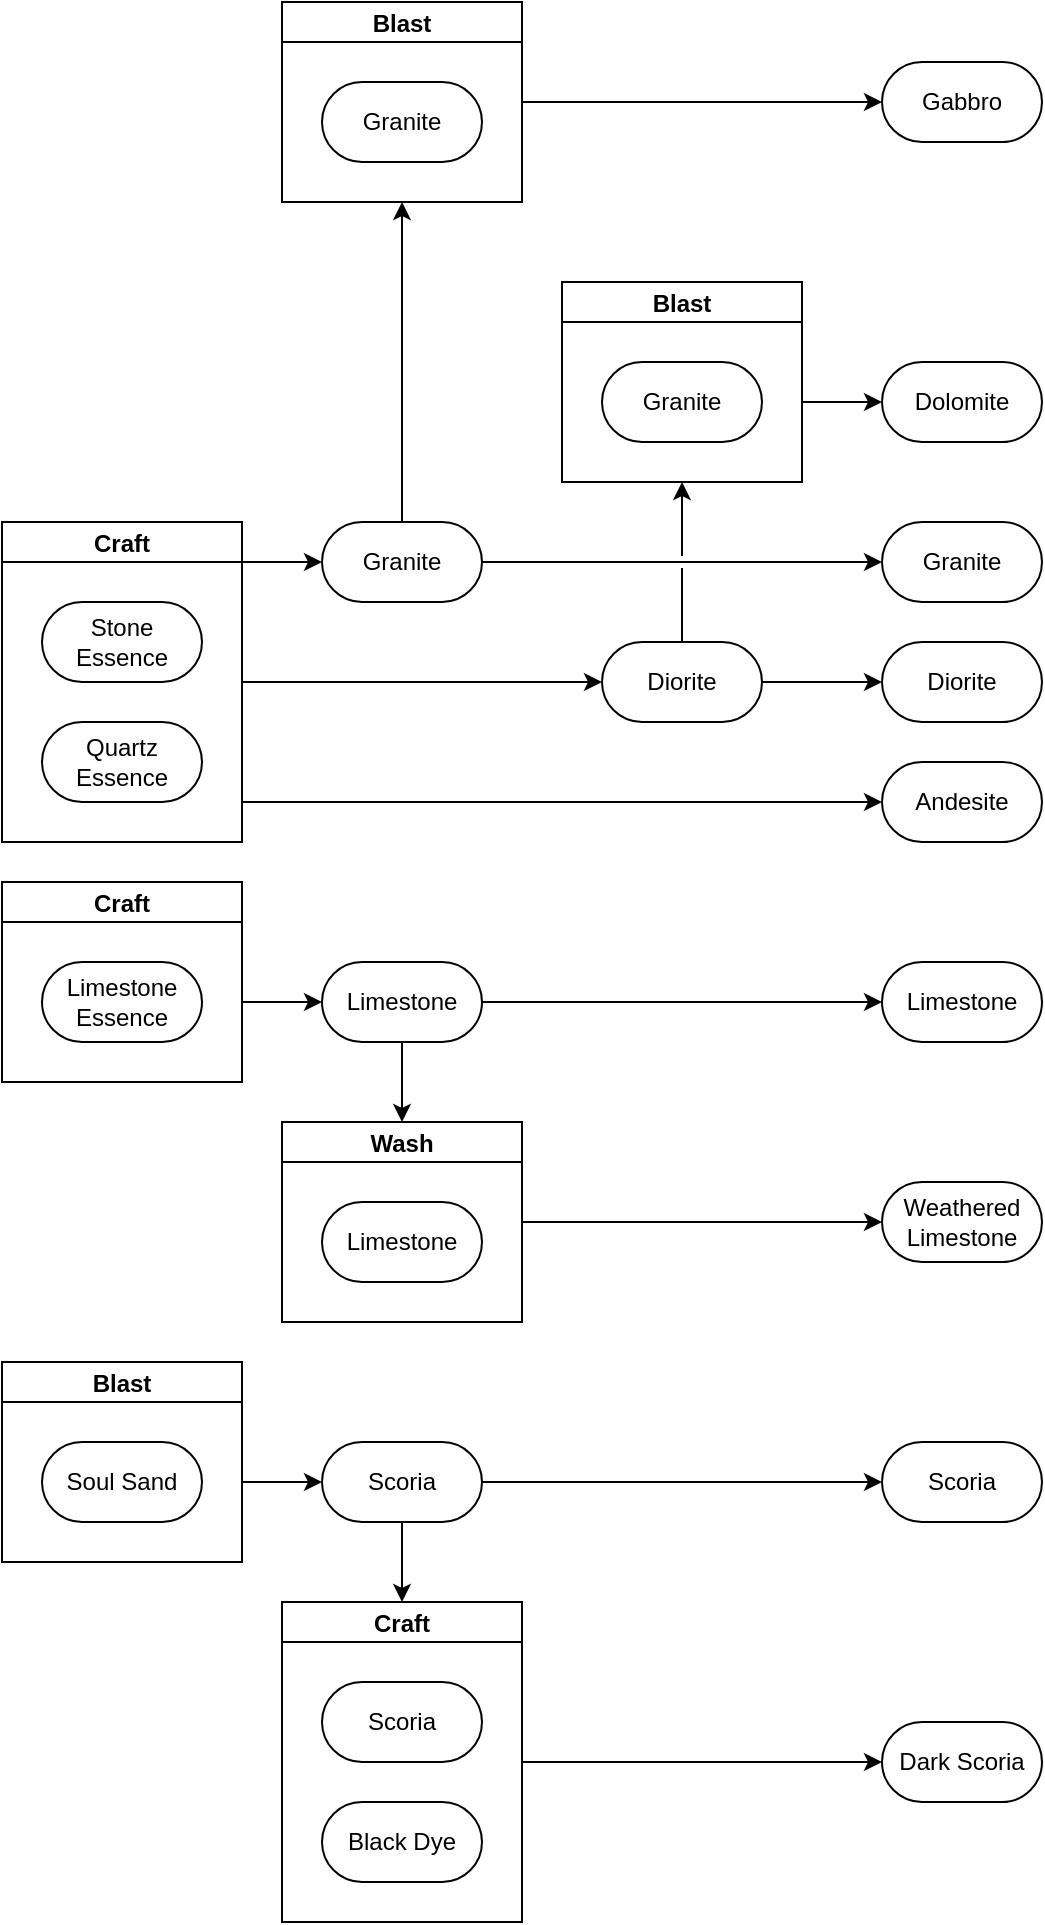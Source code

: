 <mxfile version="14.1.8" type="device"><diagram id="JOVHGoxmMyWrO7APobl3" name="Page-1"><mxGraphModel dx="1086" dy="846" grid="1" gridSize="10" guides="1" tooltips="1" connect="1" arrows="1" fold="1" page="1" pageScale="1" pageWidth="827" pageHeight="1169" math="0" shadow="0"><root><mxCell id="0"/><mxCell id="1" parent="0"/><mxCell id="QyM3sTHu_bMJYikSe46e-40" style="edgeStyle=orthogonalEdgeStyle;orthogonalLoop=1;jettySize=auto;html=1;jumpStyle=gap;" edge="1" parent="1" source="QyM3sTHu_bMJYikSe46e-1" target="QyM3sTHu_bMJYikSe46e-38"><mxGeometry relative="1" as="geometry"/></mxCell><mxCell id="QyM3sTHu_bMJYikSe46e-67" style="edgeStyle=orthogonalEdgeStyle;orthogonalLoop=1;jettySize=auto;html=1;jumpStyle=gap;" edge="1" parent="1" source="QyM3sTHu_bMJYikSe46e-1" target="QyM3sTHu_bMJYikSe46e-66"><mxGeometry relative="1" as="geometry"/></mxCell><mxCell id="QyM3sTHu_bMJYikSe46e-1" value="Limestone" style="rounded=1;whiteSpace=wrap;html=1;arcSize=50;" vertex="1" parent="1"><mxGeometry x="200" y="580" width="80" height="40" as="geometry"/></mxCell><mxCell id="QyM3sTHu_bMJYikSe46e-45" style="edgeStyle=orthogonalEdgeStyle;orthogonalLoop=1;jettySize=auto;html=1;jumpStyle=gap;" edge="1" parent="1" source="QyM3sTHu_bMJYikSe46e-3" target="QyM3sTHu_bMJYikSe46e-43"><mxGeometry relative="1" as="geometry"/></mxCell><mxCell id="QyM3sTHu_bMJYikSe46e-73" style="edgeStyle=orthogonalEdgeStyle;orthogonalLoop=1;jettySize=auto;html=1;jumpStyle=gap;" edge="1" parent="1" source="QyM3sTHu_bMJYikSe46e-3" target="QyM3sTHu_bMJYikSe46e-72"><mxGeometry relative="1" as="geometry"/></mxCell><mxCell id="QyM3sTHu_bMJYikSe46e-3" value="Granite" style="rounded=1;whiteSpace=wrap;html=1;arcSize=50;" vertex="1" parent="1"><mxGeometry x="200" y="360" width="80" height="40" as="geometry"/></mxCell><mxCell id="QyM3sTHu_bMJYikSe46e-69" style="edgeStyle=orthogonalEdgeStyle;orthogonalLoop=1;jettySize=auto;html=1;jumpStyle=gap;" edge="1" parent="1" source="QyM3sTHu_bMJYikSe46e-27" target="QyM3sTHu_bMJYikSe46e-68"><mxGeometry relative="1" as="geometry"><mxPoint x="280" y="500" as="sourcePoint"/><Array as="points"><mxPoint x="240" y="500"/><mxPoint x="240" y="500"/></Array></mxGeometry></mxCell><mxCell id="QyM3sTHu_bMJYikSe46e-58" style="edgeStyle=orthogonalEdgeStyle;orthogonalLoop=1;jettySize=auto;html=1;jumpStyle=gap;" edge="1" parent="1" source="QyM3sTHu_bMJYikSe46e-5" target="QyM3sTHu_bMJYikSe46e-56"><mxGeometry relative="1" as="geometry"/></mxCell><mxCell id="QyM3sTHu_bMJYikSe46e-71" style="edgeStyle=orthogonalEdgeStyle;orthogonalLoop=1;jettySize=auto;html=1;jumpStyle=gap;" edge="1" parent="1" source="QyM3sTHu_bMJYikSe46e-5" target="QyM3sTHu_bMJYikSe46e-70"><mxGeometry relative="1" as="geometry"/></mxCell><mxCell id="QyM3sTHu_bMJYikSe46e-5" value="Diorite" style="rounded=1;whiteSpace=wrap;html=1;arcSize=50;" vertex="1" parent="1"><mxGeometry x="340" y="420" width="80" height="40" as="geometry"/></mxCell><mxCell id="QyM3sTHu_bMJYikSe46e-54" style="edgeStyle=orthogonalEdgeStyle;orthogonalLoop=1;jettySize=auto;html=1;jumpStyle=gap;" edge="1" parent="1" source="QyM3sTHu_bMJYikSe46e-7" target="QyM3sTHu_bMJYikSe46e-51"><mxGeometry relative="1" as="geometry"/></mxCell><mxCell id="QyM3sTHu_bMJYikSe46e-63" style="edgeStyle=orthogonalEdgeStyle;orthogonalLoop=1;jettySize=auto;html=1;jumpStyle=gap;" edge="1" parent="1" source="QyM3sTHu_bMJYikSe46e-7" target="QyM3sTHu_bMJYikSe46e-61"><mxGeometry relative="1" as="geometry"/></mxCell><mxCell id="QyM3sTHu_bMJYikSe46e-7" value="Scoria" style="rounded=1;whiteSpace=wrap;html=1;arcSize=50;" vertex="1" parent="1"><mxGeometry x="200" y="820" width="80" height="40" as="geometry"/></mxCell><mxCell id="QyM3sTHu_bMJYikSe46e-9" value="Dolomite" style="rounded=1;whiteSpace=wrap;html=1;arcSize=50;" vertex="1" parent="1"><mxGeometry x="480" y="280" width="80" height="40" as="geometry"/></mxCell><mxCell id="QyM3sTHu_bMJYikSe46e-30" style="edgeStyle=orthogonalEdgeStyle;orthogonalLoop=1;jettySize=auto;html=1;rounded=1;jumpStyle=gap;" edge="1" parent="1" source="QyM3sTHu_bMJYikSe46e-27" target="QyM3sTHu_bMJYikSe46e-5"><mxGeometry relative="1" as="geometry"/></mxCell><mxCell id="QyM3sTHu_bMJYikSe46e-31" style="edgeStyle=orthogonalEdgeStyle;orthogonalLoop=1;jettySize=auto;html=1;rounded=1;jumpStyle=gap;" edge="1" parent="1" source="QyM3sTHu_bMJYikSe46e-27" target="QyM3sTHu_bMJYikSe46e-3"><mxGeometry relative="1" as="geometry"><Array as="points"><mxPoint x="170" y="380"/><mxPoint x="170" y="380"/></Array></mxGeometry></mxCell><mxCell id="QyM3sTHu_bMJYikSe46e-27" value="Craft" style="swimlane;startSize=20;" vertex="1" parent="1"><mxGeometry x="40" y="360" width="120" height="160" as="geometry"/></mxCell><mxCell id="QyM3sTHu_bMJYikSe46e-28" value="Stone Essence" style="rounded=1;whiteSpace=wrap;html=1;arcSize=50;" vertex="1" parent="QyM3sTHu_bMJYikSe46e-27"><mxGeometry x="20" y="40" width="80" height="40" as="geometry"/></mxCell><mxCell id="QyM3sTHu_bMJYikSe46e-29" value="Quartz Essence" style="rounded=1;whiteSpace=wrap;html=1;arcSize=50;" vertex="1" parent="QyM3sTHu_bMJYikSe46e-27"><mxGeometry x="20" y="100" width="80" height="40" as="geometry"/></mxCell><mxCell id="QyM3sTHu_bMJYikSe46e-34" style="edgeStyle=orthogonalEdgeStyle;orthogonalLoop=1;jettySize=auto;html=1;jumpStyle=gap;" edge="1" parent="1" source="QyM3sTHu_bMJYikSe46e-35" target="QyM3sTHu_bMJYikSe46e-1"><mxGeometry relative="1" as="geometry"><mxPoint x="140" y="590" as="sourcePoint"/><Array as="points"><mxPoint x="170" y="600"/><mxPoint x="170" y="600"/></Array></mxGeometry></mxCell><mxCell id="QyM3sTHu_bMJYikSe46e-35" value="Craft" style="swimlane;startSize=20;" vertex="1" parent="1"><mxGeometry x="40" y="540" width="120" height="100" as="geometry"/></mxCell><mxCell id="QyM3sTHu_bMJYikSe46e-36" value="Limestone Essence" style="rounded=1;whiteSpace=wrap;html=1;arcSize=50;" vertex="1" parent="QyM3sTHu_bMJYikSe46e-35"><mxGeometry x="20" y="40" width="80" height="40" as="geometry"/></mxCell><mxCell id="QyM3sTHu_bMJYikSe46e-42" style="edgeStyle=orthogonalEdgeStyle;orthogonalLoop=1;jettySize=auto;html=1;jumpStyle=gap;" edge="1" parent="1" source="QyM3sTHu_bMJYikSe46e-38" target="QyM3sTHu_bMJYikSe46e-62"><mxGeometry relative="1" as="geometry"><mxPoint x="340" y="720" as="targetPoint"/><Array as="points"/></mxGeometry></mxCell><mxCell id="QyM3sTHu_bMJYikSe46e-38" value="Wash" style="swimlane;startSize=20;" vertex="1" parent="1"><mxGeometry x="180" y="660" width="120" height="100" as="geometry"/></mxCell><mxCell id="QyM3sTHu_bMJYikSe46e-39" value="Limestone" style="rounded=1;whiteSpace=wrap;html=1;arcSize=50;" vertex="1" parent="QyM3sTHu_bMJYikSe46e-38"><mxGeometry x="20" y="40" width="80" height="40" as="geometry"/></mxCell><mxCell id="QyM3sTHu_bMJYikSe46e-78" style="edgeStyle=orthogonalEdgeStyle;jumpStyle=gap;orthogonalLoop=1;jettySize=auto;html=1;" edge="1" parent="1" source="QyM3sTHu_bMJYikSe46e-43" target="QyM3sTHu_bMJYikSe46e-76"><mxGeometry relative="1" as="geometry"/></mxCell><mxCell id="QyM3sTHu_bMJYikSe46e-43" value="Blast" style="swimlane;startSize=20;" vertex="1" parent="1"><mxGeometry x="180" y="100" width="120" height="100" as="geometry"/></mxCell><mxCell id="QyM3sTHu_bMJYikSe46e-44" value="Granite" style="rounded=1;whiteSpace=wrap;html=1;arcSize=50;" vertex="1" parent="QyM3sTHu_bMJYikSe46e-43"><mxGeometry x="20" y="40" width="80" height="40" as="geometry"/></mxCell><mxCell id="QyM3sTHu_bMJYikSe46e-50" style="edgeStyle=orthogonalEdgeStyle;orthogonalLoop=1;jettySize=auto;html=1;jumpStyle=gap;" edge="1" parent="1" source="QyM3sTHu_bMJYikSe46e-47" target="QyM3sTHu_bMJYikSe46e-7"><mxGeometry relative="1" as="geometry"><Array as="points"><mxPoint x="170" y="840"/><mxPoint x="170" y="840"/></Array></mxGeometry></mxCell><mxCell id="QyM3sTHu_bMJYikSe46e-47" value="Blast" style="swimlane;startSize=20;" vertex="1" parent="1"><mxGeometry x="40" y="780" width="120" height="100" as="geometry"/></mxCell><mxCell id="QyM3sTHu_bMJYikSe46e-48" value="Soul Sand" style="rounded=1;whiteSpace=wrap;html=1;arcSize=50;" vertex="1" parent="QyM3sTHu_bMJYikSe46e-47"><mxGeometry x="20" y="40" width="80" height="40" as="geometry"/></mxCell><mxCell id="QyM3sTHu_bMJYikSe46e-55" style="edgeStyle=orthogonalEdgeStyle;orthogonalLoop=1;jettySize=auto;html=1;jumpStyle=gap;" edge="1" parent="1" source="QyM3sTHu_bMJYikSe46e-51" target="QyM3sTHu_bMJYikSe46e-60"><mxGeometry relative="1" as="geometry"><mxPoint x="340" y="990" as="targetPoint"/><Array as="points"/></mxGeometry></mxCell><mxCell id="QyM3sTHu_bMJYikSe46e-51" value="Craft" style="swimlane;startSize=20;" vertex="1" parent="1"><mxGeometry x="180" y="900" width="120" height="160" as="geometry"/></mxCell><mxCell id="QyM3sTHu_bMJYikSe46e-52" value="Scoria" style="rounded=1;whiteSpace=wrap;html=1;arcSize=50;" vertex="1" parent="QyM3sTHu_bMJYikSe46e-51"><mxGeometry x="20" y="40" width="80" height="40" as="geometry"/></mxCell><mxCell id="QyM3sTHu_bMJYikSe46e-53" value="Black Dye" style="rounded=1;whiteSpace=wrap;html=1;arcSize=50;" vertex="1" parent="QyM3sTHu_bMJYikSe46e-51"><mxGeometry x="20" y="100" width="80" height="40" as="geometry"/></mxCell><mxCell id="QyM3sTHu_bMJYikSe46e-59" style="edgeStyle=orthogonalEdgeStyle;orthogonalLoop=1;jettySize=auto;html=1;jumpStyle=gap;" edge="1" parent="1" source="QyM3sTHu_bMJYikSe46e-56" target="QyM3sTHu_bMJYikSe46e-9"><mxGeometry relative="1" as="geometry"><Array as="points"><mxPoint x="450" y="300"/><mxPoint x="450" y="300"/></Array></mxGeometry></mxCell><mxCell id="QyM3sTHu_bMJYikSe46e-56" value="Blast" style="swimlane;startSize=20;" vertex="1" parent="1"><mxGeometry x="320" y="240" width="120" height="100" as="geometry"/></mxCell><mxCell id="QyM3sTHu_bMJYikSe46e-57" value="Granite" style="rounded=1;whiteSpace=wrap;html=1;arcSize=50;" vertex="1" parent="QyM3sTHu_bMJYikSe46e-56"><mxGeometry x="20" y="40" width="80" height="40" as="geometry"/></mxCell><mxCell id="QyM3sTHu_bMJYikSe46e-60" value="Dark Scoria" style="rounded=1;whiteSpace=wrap;html=1;arcSize=50;" vertex="1" parent="1"><mxGeometry x="480" y="960" width="80" height="40" as="geometry"/></mxCell><mxCell id="QyM3sTHu_bMJYikSe46e-61" value="Scoria" style="rounded=1;whiteSpace=wrap;html=1;arcSize=50;" vertex="1" parent="1"><mxGeometry x="480" y="820" width="80" height="40" as="geometry"/></mxCell><mxCell id="QyM3sTHu_bMJYikSe46e-62" value="Weathered Limestone" style="rounded=1;whiteSpace=wrap;html=1;arcSize=50;" vertex="1" parent="1"><mxGeometry x="480" y="690" width="80" height="40" as="geometry"/></mxCell><mxCell id="QyM3sTHu_bMJYikSe46e-66" value="Limestone" style="rounded=1;whiteSpace=wrap;html=1;arcSize=50;" vertex="1" parent="1"><mxGeometry x="480" y="580" width="80" height="40" as="geometry"/></mxCell><mxCell id="QyM3sTHu_bMJYikSe46e-68" value="Andesite" style="rounded=1;whiteSpace=wrap;html=1;arcSize=50;" vertex="1" parent="1"><mxGeometry x="480" y="480" width="80" height="40" as="geometry"/></mxCell><mxCell id="QyM3sTHu_bMJYikSe46e-70" value="Diorite" style="rounded=1;whiteSpace=wrap;html=1;arcSize=50;" vertex="1" parent="1"><mxGeometry x="480" y="420" width="80" height="40" as="geometry"/></mxCell><mxCell id="QyM3sTHu_bMJYikSe46e-72" value="Granite" style="rounded=1;whiteSpace=wrap;html=1;arcSize=50;" vertex="1" parent="1"><mxGeometry x="480" y="360" width="80" height="40" as="geometry"/></mxCell><mxCell id="QyM3sTHu_bMJYikSe46e-76" value="Gabbro" style="rounded=1;whiteSpace=wrap;html=1;arcSize=50;" vertex="1" parent="1"><mxGeometry x="480" y="130" width="80" height="40" as="geometry"/></mxCell></root></mxGraphModel></diagram></mxfile>